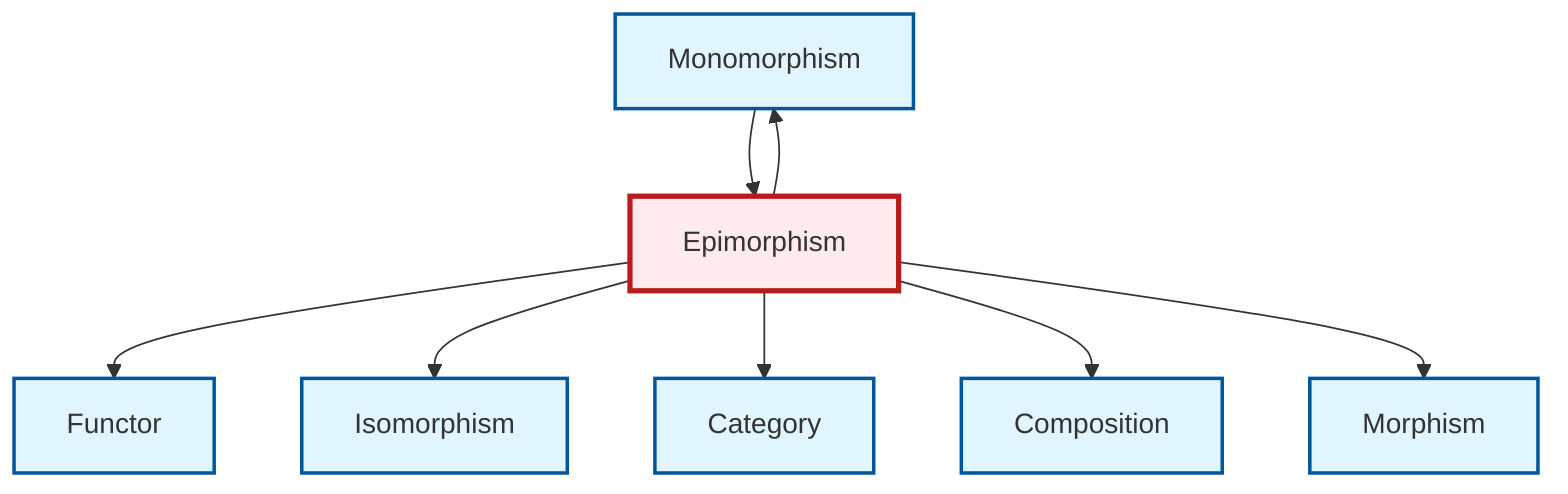graph TD
    classDef definition fill:#e1f5fe,stroke:#01579b,stroke-width:2px
    classDef theorem fill:#f3e5f5,stroke:#4a148c,stroke-width:2px
    classDef axiom fill:#fff3e0,stroke:#e65100,stroke-width:2px
    classDef example fill:#e8f5e9,stroke:#1b5e20,stroke-width:2px
    classDef current fill:#ffebee,stroke:#b71c1c,stroke-width:3px
    def-monomorphism["Monomorphism"]:::definition
    def-composition["Composition"]:::definition
    def-morphism["Morphism"]:::definition
    def-category["Category"]:::definition
    def-epimorphism["Epimorphism"]:::definition
    def-isomorphism["Isomorphism"]:::definition
    def-functor["Functor"]:::definition
    def-epimorphism --> def-functor
    def-epimorphism --> def-isomorphism
    def-monomorphism --> def-epimorphism
    def-epimorphism --> def-category
    def-epimorphism --> def-monomorphism
    def-epimorphism --> def-composition
    def-epimorphism --> def-morphism
    class def-epimorphism current